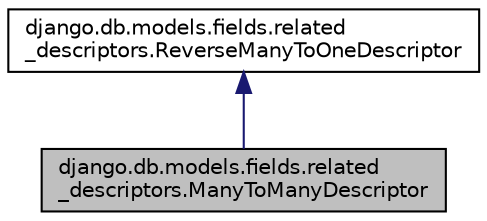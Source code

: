 digraph "django.db.models.fields.related_descriptors.ManyToManyDescriptor"
{
 // LATEX_PDF_SIZE
  edge [fontname="Helvetica",fontsize="10",labelfontname="Helvetica",labelfontsize="10"];
  node [fontname="Helvetica",fontsize="10",shape=record];
  Node1 [label="django.db.models.fields.related\l_descriptors.ManyToManyDescriptor",height=0.2,width=0.4,color="black", fillcolor="grey75", style="filled", fontcolor="black",tooltip=" "];
  Node2 -> Node1 [dir="back",color="midnightblue",fontsize="10",style="solid",fontname="Helvetica"];
  Node2 [label="django.db.models.fields.related\l_descriptors.ReverseManyToOneDescriptor",height=0.2,width=0.4,color="black", fillcolor="white", style="filled",URL="$d1/dff/classdjango_1_1db_1_1models_1_1fields_1_1related__descriptors_1_1_reverse_many_to_one_descriptor.html",tooltip=" "];
}
